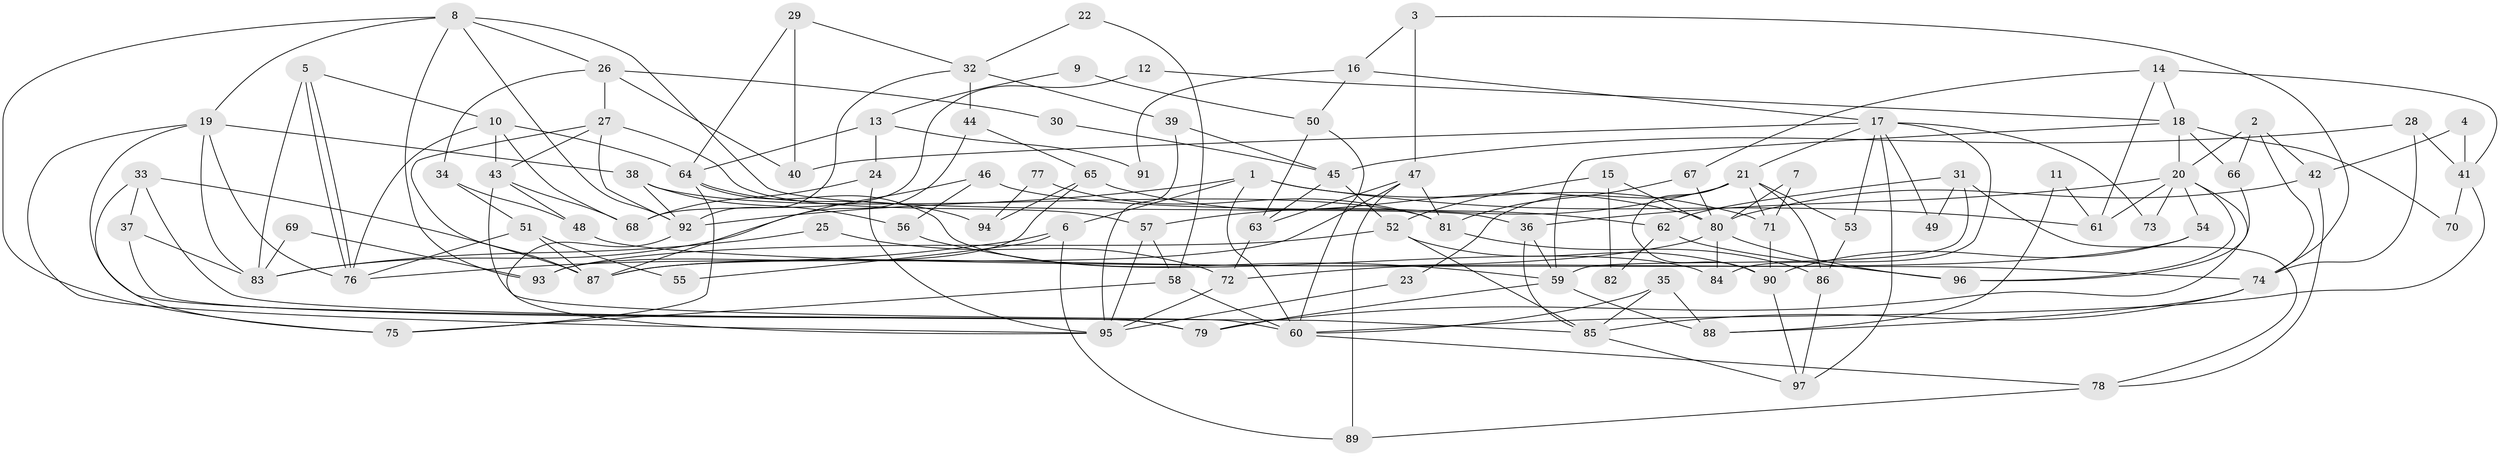 // Generated by graph-tools (version 1.1) at 2025/26/03/09/25 03:26:22]
// undirected, 97 vertices, 194 edges
graph export_dot {
graph [start="1"]
  node [color=gray90,style=filled];
  1;
  2;
  3;
  4;
  5;
  6;
  7;
  8;
  9;
  10;
  11;
  12;
  13;
  14;
  15;
  16;
  17;
  18;
  19;
  20;
  21;
  22;
  23;
  24;
  25;
  26;
  27;
  28;
  29;
  30;
  31;
  32;
  33;
  34;
  35;
  36;
  37;
  38;
  39;
  40;
  41;
  42;
  43;
  44;
  45;
  46;
  47;
  48;
  49;
  50;
  51;
  52;
  53;
  54;
  55;
  56;
  57;
  58;
  59;
  60;
  61;
  62;
  63;
  64;
  65;
  66;
  67;
  68;
  69;
  70;
  71;
  72;
  73;
  74;
  75;
  76;
  77;
  78;
  79;
  80;
  81;
  82;
  83;
  84;
  85;
  86;
  87;
  88;
  89;
  90;
  91;
  92;
  93;
  94;
  95;
  96;
  97;
  1 -- 92;
  1 -- 71;
  1 -- 6;
  1 -- 60;
  1 -- 61;
  2 -- 20;
  2 -- 74;
  2 -- 42;
  2 -- 66;
  3 -- 47;
  3 -- 16;
  3 -- 74;
  4 -- 42;
  4 -- 41;
  5 -- 10;
  5 -- 76;
  5 -- 76;
  5 -- 83;
  6 -- 76;
  6 -- 55;
  6 -- 89;
  7 -- 71;
  7 -- 80;
  8 -- 75;
  8 -- 19;
  8 -- 26;
  8 -- 36;
  8 -- 92;
  8 -- 93;
  9 -- 50;
  9 -- 13;
  10 -- 43;
  10 -- 64;
  10 -- 68;
  10 -- 76;
  11 -- 88;
  11 -- 61;
  12 -- 68;
  12 -- 18;
  13 -- 64;
  13 -- 24;
  13 -- 91;
  14 -- 61;
  14 -- 18;
  14 -- 41;
  14 -- 67;
  15 -- 80;
  15 -- 52;
  15 -- 82;
  16 -- 50;
  16 -- 17;
  16 -- 91;
  17 -- 84;
  17 -- 21;
  17 -- 40;
  17 -- 49;
  17 -- 53;
  17 -- 73;
  17 -- 97;
  18 -- 66;
  18 -- 59;
  18 -- 20;
  18 -- 70;
  19 -- 79;
  19 -- 76;
  19 -- 38;
  19 -- 83;
  19 -- 95;
  20 -- 36;
  20 -- 54;
  20 -- 61;
  20 -- 73;
  20 -- 79;
  20 -- 96;
  21 -- 57;
  21 -- 53;
  21 -- 23;
  21 -- 71;
  21 -- 86;
  21 -- 90;
  22 -- 58;
  22 -- 32;
  23 -- 95;
  24 -- 68;
  24 -- 95;
  25 -- 83;
  25 -- 72;
  26 -- 27;
  26 -- 30;
  26 -- 34;
  26 -- 40;
  27 -- 43;
  27 -- 92;
  27 -- 57;
  27 -- 87;
  28 -- 41;
  28 -- 45;
  28 -- 74;
  29 -- 40;
  29 -- 32;
  29 -- 64;
  30 -- 45;
  31 -- 62;
  31 -- 78;
  31 -- 49;
  31 -- 59;
  32 -- 44;
  32 -- 92;
  32 -- 39;
  33 -- 37;
  33 -- 85;
  33 -- 75;
  33 -- 87;
  34 -- 51;
  34 -- 48;
  35 -- 85;
  35 -- 88;
  35 -- 60;
  36 -- 85;
  36 -- 59;
  37 -- 83;
  37 -- 79;
  38 -- 81;
  38 -- 56;
  38 -- 92;
  39 -- 95;
  39 -- 45;
  41 -- 60;
  41 -- 70;
  42 -- 80;
  42 -- 78;
  43 -- 60;
  43 -- 48;
  43 -- 68;
  44 -- 65;
  44 -- 87;
  45 -- 63;
  45 -- 52;
  46 -- 83;
  46 -- 56;
  46 -- 62;
  47 -- 87;
  47 -- 89;
  47 -- 63;
  47 -- 81;
  48 -- 74;
  50 -- 60;
  50 -- 63;
  51 -- 87;
  51 -- 76;
  51 -- 55;
  52 -- 85;
  52 -- 90;
  52 -- 93;
  53 -- 86;
  54 -- 90;
  54 -- 72;
  56 -- 59;
  57 -- 95;
  57 -- 58;
  58 -- 60;
  58 -- 75;
  59 -- 79;
  59 -- 88;
  60 -- 78;
  62 -- 96;
  62 -- 82;
  63 -- 72;
  64 -- 75;
  64 -- 84;
  64 -- 94;
  65 -- 93;
  65 -- 80;
  65 -- 94;
  66 -- 96;
  67 -- 81;
  67 -- 80;
  69 -- 83;
  69 -- 93;
  71 -- 90;
  72 -- 95;
  74 -- 85;
  74 -- 88;
  77 -- 94;
  77 -- 81;
  78 -- 89;
  80 -- 87;
  80 -- 84;
  80 -- 96;
  81 -- 86;
  85 -- 97;
  86 -- 97;
  90 -- 97;
  92 -- 95;
}
